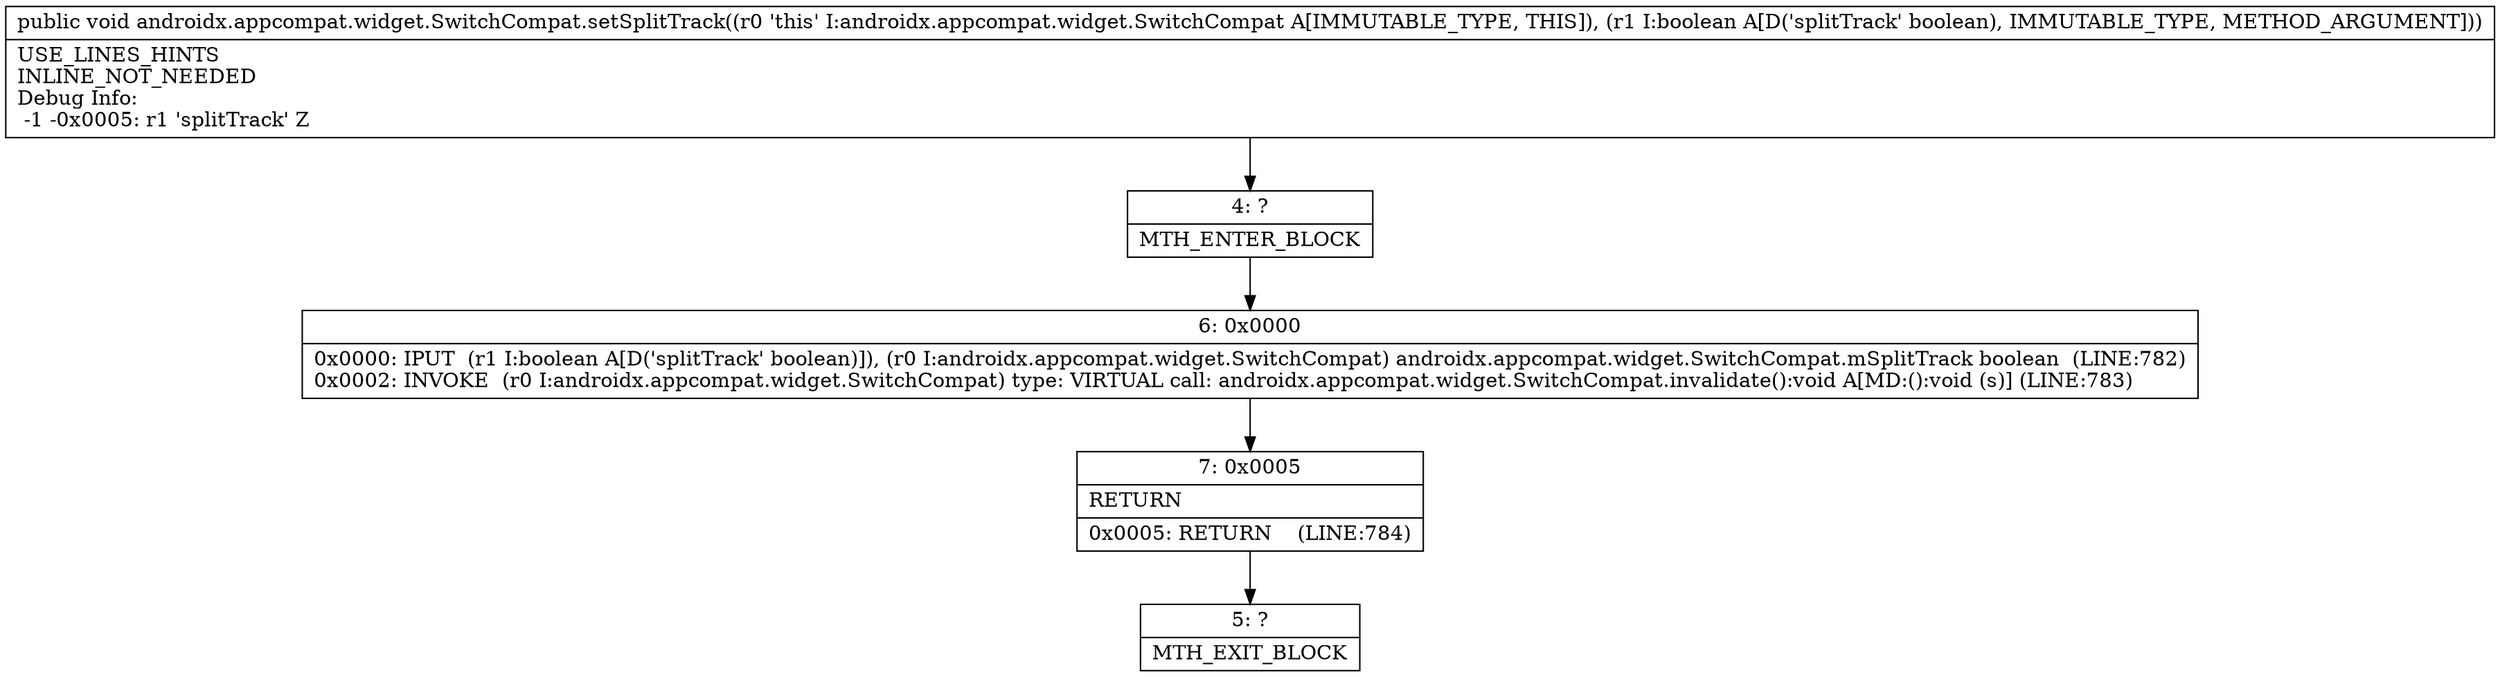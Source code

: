 digraph "CFG forandroidx.appcompat.widget.SwitchCompat.setSplitTrack(Z)V" {
Node_4 [shape=record,label="{4\:\ ?|MTH_ENTER_BLOCK\l}"];
Node_6 [shape=record,label="{6\:\ 0x0000|0x0000: IPUT  (r1 I:boolean A[D('splitTrack' boolean)]), (r0 I:androidx.appcompat.widget.SwitchCompat) androidx.appcompat.widget.SwitchCompat.mSplitTrack boolean  (LINE:782)\l0x0002: INVOKE  (r0 I:androidx.appcompat.widget.SwitchCompat) type: VIRTUAL call: androidx.appcompat.widget.SwitchCompat.invalidate():void A[MD:():void (s)] (LINE:783)\l}"];
Node_7 [shape=record,label="{7\:\ 0x0005|RETURN\l|0x0005: RETURN    (LINE:784)\l}"];
Node_5 [shape=record,label="{5\:\ ?|MTH_EXIT_BLOCK\l}"];
MethodNode[shape=record,label="{public void androidx.appcompat.widget.SwitchCompat.setSplitTrack((r0 'this' I:androidx.appcompat.widget.SwitchCompat A[IMMUTABLE_TYPE, THIS]), (r1 I:boolean A[D('splitTrack' boolean), IMMUTABLE_TYPE, METHOD_ARGUMENT]))  | USE_LINES_HINTS\lINLINE_NOT_NEEDED\lDebug Info:\l  \-1 \-0x0005: r1 'splitTrack' Z\l}"];
MethodNode -> Node_4;Node_4 -> Node_6;
Node_6 -> Node_7;
Node_7 -> Node_5;
}

